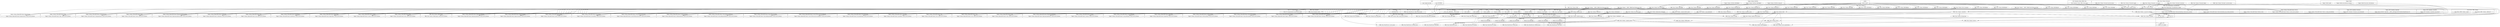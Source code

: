 digraph {
graph [overlap=false]
subgraph cluster_DBIx_Class_Relationship_CascadeActions {
	label="DBIx::Class::Relationship::CascadeActions";
	"DBIx::Class::Relationship::CascadeActions::update";
}
subgraph cluster_Tapper_Schema_ReportsDB_Result_ReportSection {
	label="Tapper::Schema::ReportsDB::Result::ReportSection";
	"Tapper::Schema::ReportsDB::Result::ReportSection::result_source_instance";
}
subgraph cluster_Module_Find {
	label="Module::Find";
	"Module::Find::findallmod";
	"Module::Find::BEGIN@5";
	"Module::Find::BEGIN@4";
	"Module::Find::BEGIN@8";
	"Module::Find::BEGIN@7";
	"Module::Find::BEGIN@3";
}
subgraph cluster_DBIx_Class_Carp {
	label="DBIx::Class::Carp";
	"DBIx::Class::Carp::import";
}
subgraph cluster_Tapper_Schema_TestrunDB_Result_Topic {
	label="Tapper::Schema::TestrunDB::Result::Topic";
	"Tapper::Schema::TestrunDB::Result::Topic::result_source_instance";
}
subgraph cluster_Test_Fixture_DBIC_Schema {
	label="Test::Fixture::DBIC::Schema";
	"Test::Fixture::DBIC::Schema::_delete_all";
	"Test::Fixture::DBIC::Schema::_insert";
}
subgraph cluster_Tapper_Schema_TestrunDB_Result_TestplanInstance {
	label="Tapper::Schema::TestrunDB::Result::TestplanInstance";
	"Tapper::Schema::TestrunDB::Result::TestplanInstance::result_source_instance";
}
subgraph cluster_Tapper_Schema_TestrunDB_Result_TestrunScheduling {
	label="Tapper::Schema::TestrunDB::Result::TestrunScheduling";
	"Tapper::Schema::TestrunDB::Result::TestrunScheduling::gen_schema_functions";
	"Tapper::Schema::TestrunDB::Result::TestrunScheduling::result_source_instance";
}
subgraph cluster_mro {
	label="mro";
	"mro::get_linear_isa";
}
subgraph cluster_Tapper_Schema_TestrunDB_Result_State {
	label="Tapper::Schema::TestrunDB::Result::State";
	"Tapper::Schema::TestrunDB::Result::State::result_source_instance";
}
subgraph cluster_Try_Tiny {
	label="Try::Tiny";
	"Try::Tiny::catch";
	"Try::Tiny::try";
}
subgraph cluster_parent {
	label="parent";
	"parent::import";
}
subgraph cluster_UNIVERSAL {
	label="UNIVERSAL";
	"UNIVERSAL::isa";
}
subgraph cluster_Tapper_Schema_ReportsDB_Result_ReportgroupTestrunStats {
	label="Tapper::Schema::ReportsDB::Result::ReportgroupTestrunStats";
	"Tapper::Schema::ReportsDB::Result::ReportgroupTestrunStats::result_source_instance";
}
subgraph cluster_Tapper_Schema_TestTools {
	label="Tapper::Schema::TestTools";
	"Tapper::Schema::TestTools::BEGIN@20";
	"Tapper::Schema::TestTools::BEGIN@21";
	"Tapper::Schema::TestTools::setup_db";
}
subgraph cluster_namespace_clean {
	label="namespace::clean";
	"namespace::clean::import";
}
subgraph cluster_Tapper_Schema_ReportsDB_Result_Notification {
	label="Tapper::Schema::ReportsDB::Result::Notification";
	"Tapper::Schema::ReportsDB::Result::Notification::result_source_instance";
}
subgraph cluster_Tapper_Schema_ReportsDB_Result_Tap {
	label="Tapper::Schema::ReportsDB::Result::Tap";
	"Tapper::Schema::ReportsDB::Result::Tap::result_source_instance";
}
subgraph cluster_DBIx_Class_Exception {
	label="DBIx::Class::Exception";
	"DBIx::Class::Exception::throw";
}
subgraph cluster_Tapper_MCP_Scheduler_PrioQueue {
	label="Tapper::MCP::Scheduler::PrioQueue";
	"Tapper::MCP::Scheduler::PrioQueue::get_testrequests";
}
subgraph cluster_base {
	label="base";
	"base::import";
}
subgraph cluster_Tapper_Schema_TestrunDB_Result_HostFeature {
	label="Tapper::Schema::TestrunDB::Result::HostFeature";
	"Tapper::Schema::TestrunDB::Result::HostFeature::result_source_instance";
}
subgraph cluster_Tapper_MCP_Scheduler_Algorithm {
	label="Tapper::MCP::Scheduler::Algorithm";
	"Tapper::MCP::Scheduler::Algorithm::__ANON__[lib/Tapper/MCP/Scheduler/Algorithm.pm:12]";
}
subgraph cluster_DBIx_Class_ResultSource_View {
	label="DBIx::Class::ResultSource::View";
	"DBIx::Class::ResultSource::View::new";
}
subgraph cluster_Tapper_Schema_ReportsDB_Result_ReportTopic {
	label="Tapper::Schema::ReportsDB::Result::ReportTopic";
	"Tapper::Schema::ReportsDB::Result::ReportTopic::result_source_instance";
}
subgraph cluster_DBIx_Class_Storage {
	label="DBIx::Class::Storage";
	"DBIx::Class::Storage::throw_exception";
	"DBIx::Class::Storage::txn_scope_guard";
}
subgraph cluster_DBIx_Class_Version_Table {
	label="DBIx::Class::Version::Table";
	"DBIx::Class::Version::Table::result_source_instance";
}
subgraph cluster_Tapper_Schema_ReportsDB_Result_Contact {
	label="Tapper::Schema::ReportsDB::Result::Contact";
	"Tapper::Schema::ReportsDB::Result::Contact::result_source_instance";
}
subgraph cluster_Tapper_Schema_TestrunDB_Result_Host {
	label="Tapper::Schema::TestrunDB::Result::Host";
	"Tapper::Schema::TestrunDB::Result::Host::result_source_instance";
}
subgraph cluster_Exporter {
	label="Exporter";
	"Exporter::import";
}
subgraph cluster_DBIx_Class_Version_TableCompat {
	label="DBIx::Class::Version::TableCompat";
	"DBIx::Class::Version::TableCompat::result_source_instance";
}
subgraph cluster_Class_C3_Componentised {
	label="Class::C3::Componentised";
	"Class::C3::Componentised::ensure_class_loaded";
}
subgraph cluster_locale {
	label="locale";
	"locale::unimport";
}
subgraph cluster_DBIx_Class_ResultSource_Table {
	label="DBIx::Class::ResultSource::Table";
	"DBIx::Class::ResultSource::Table::source_name";
}
subgraph cluster_Tapper_Schema_TestrunDB_Result_Testrun {
	label="Tapper::Schema::TestrunDB::Result::Testrun";
	"Tapper::Schema::TestrunDB::Result::Testrun::assign_preconditions";
	"Tapper::Schema::TestrunDB::Result::Testrun::result_source_instance";
	"Tapper::Schema::TestrunDB::Result::Testrun::rerun";
}
subgraph cluster_Tapper_Schema_ReportsDB_Result_ReportgroupTestrun {
	label="Tapper::Schema::ReportsDB::Result::ReportgroupTestrun";
	"Tapper::Schema::ReportsDB::Result::ReportgroupTestrun::result_source_instance";
}
subgraph cluster_DBIx_Class_ResultSource {
	label="DBIx::Class::ResultSource";
	"DBIx::Class::ResultSource::resultset";
	"DBIx::Class::ResultSource::schema";
	"DBIx::Class::ResultSource::source_name";
	"DBIx::Class::ResultSource::DESTROY";
	"DBIx::Class::ResultSource::resultset_class";
	"DBIx::Class::ResultSource::result_class";
	"DBIx::Class::ResultSource::related_source";
	"DBIx::Class::ResultSource::new";
}
subgraph cluster_Tapper_Model {
	label="Tapper::Model";
	"Tapper::Model::get_hardware_overview";
	"Tapper::Model::free_hosts_with_features";
	"Tapper::Model::model";
}
subgraph cluster_Tapper_Schema_ReportsDB_Result_ReportComment {
	label="Tapper::Schema::ReportsDB::Result::ReportComment";
	"Tapper::Schema::ReportsDB::Result::ReportComment::result_source_instance";
}
subgraph cluster_warnings {
	label="warnings";
	"warnings::unimport";
	"warnings::import";
}
subgraph cluster_Tapper_Schema_TestrunDB_Result_Queue {
	label="Tapper::Schema::TestrunDB::Result::Queue";
	"Tapper::Schema::TestrunDB::Result::Queue::result_source_instance";
}
subgraph cluster___CAG__XSA__BREEDER__ {
	label="__CAG__XSA__BREEDER__";
	"__CAG__XSA__BREEDER__::source_name";
}
subgraph cluster_Tapper_Schema_TestrunDB_Result_Precondition {
	label="Tapper::Schema::TestrunDB::Result::Precondition";
	"Tapper::Schema::TestrunDB::Result::Precondition::result_source_instance";
}
subgraph cluster_Tapper_Schema_ReportsDB_Result_View020TestrunOverview {
	label="Tapper::Schema::ReportsDB::Result::View020TestrunOverview";
	"Tapper::Schema::ReportsDB::Result::View020TestrunOverview::result_source_instance";
}
subgraph cluster_Tapper_Schema_ReportsDB_Result_NotificationEvent {
	label="Tapper::Schema::ReportsDB::Result::NotificationEvent";
	"Tapper::Schema::ReportsDB::Result::NotificationEvent::result_source_instance";
}
subgraph cluster_Tapper_Schema_TestrunDB_Result_TestrunRequestedFeature {
	label="Tapper::Schema::TestrunDB::Result::TestrunRequestedFeature";
	"Tapper::Schema::TestrunDB::Result::TestrunRequestedFeature::result_source_instance";
}
subgraph cluster_DBIx_Class_Schema_Versioned {
	label="DBIx::Class::Schema::Versioned";
	"DBIx::Class::Schema::Versioned::_set_db_version";
	"DBIx::Class::Schema::Versioned::install";
	"DBIx::Class::Schema::Versioned::deploy";
	"DBIx::Class::Schema::Versioned::_on_connect";
	"DBIx::Class::Schema::Versioned::get_db_version";
	"DBIx::Class::Schema::Versioned::connection";
}
subgraph cluster_Tapper_Schema_TestrunDB_Result_TestrunRequestedHost {
	label="Tapper::Schema::TestrunDB::Result::TestrunRequestedHost";
	"Tapper::Schema::TestrunDB::Result::TestrunRequestedHost::result_source_instance";
}
subgraph cluster_DBIx_Class_Schema {
	label="DBIx::Class::Schema";
	"DBIx::Class::Schema::exception_action";
	"DBIx::Class::Schema::BEGIN@1516";
	"DBIx::Class::Schema::txn_scope_guard";
	"DBIx::Class::Schema::register_source";
	"DBIx::Class::Schema::BEGIN@174";
	"DBIx::Class::Schema::source";
	"DBIx::Class::Schema::BEGIN@1284";
	"DBIx::Class::Schema::_expand_relative_name";
	"DBIx::Class::Schema::BEGIN@8";
	"DBIx::Class::Schema::schema_version";
	"DBIx::Class::Schema::BEGIN@14";
	"DBIx::Class::Schema::BEGIN@242";
	"DBIx::Class::Schema::_map_namespaces";
	"DBIx::Class::Schema::resultset";
	"DBIx::Class::Schema::storage_type";
	"DBIx::Class::Schema::storage";
	"DBIx::Class::Schema::BEGIN@12";
	"DBIx::Class::Schema::BEGIN@3";
	"DBIx::Class::Schema::_ns_get_rsrc_instance";
	"DBIx::Class::Schema::BEGIN@9";
	"DBIx::Class::Schema::ddl_filename";
	"DBIx::Class::Schema::deployment_statements";
	"DBIx::Class::Schema::BEGIN@918";
	"DBIx::Class::Schema::source_registrations";
	"DBIx::Class::Schema::deploy";
	"DBIx::Class::Schema::clone";
	"DBIx::Class::Schema::CORE:subst";
	"DBIx::Class::Schema::class_mappings";
	"DBIx::Class::Schema::BEGIN@916";
	"DBIx::Class::Schema::BEGIN@11";
	"DBIx::Class::Schema::connect";
	"DBIx::Class::Schema::BEGIN@4";
	"DBIx::Class::Schema::_findallmod";
	"DBIx::Class::Schema::connection";
	"DBIx::Class::Schema::BEGIN@943";
	"DBIx::Class::Schema::BEGIN@378";
	"DBIx::Class::Schema::BEGIN@7";
	"DBIx::Class::Schema::BEGIN@10";
	"DBIx::Class::Schema::__ANON__[DBIx/Class/Schema.pm:1378]";
	"DBIx::Class::Schema::END";
	"DBIx::Class::Schema::BEGIN@380";
	"DBIx::Class::Schema::BEGIN@920";
	"DBIx::Class::Schema::__ANON__[DBIx/Class/Schema.pm:829]";
	"DBIx::Class::Schema::throw_exception";
	"DBIx::Class::Schema::_register_source";
	"DBIx::Class::Schema::BEGIN@240";
	"DBIx::Class::Schema::register_class";
	"DBIx::Class::Schema::sources";
	"DBIx::Class::Schema::BEGIN@6";
	"DBIx::Class::Schema::stacktrace";
	"DBIx::Class::Schema::CORE:sort";
	"DBIx::Class::Schema::CORE:match";
	"DBIx::Class::Schema::register_extra_source";
	"DBIx::Class::Schema::__ANON__[DBIx/Class/Schema.pm:204]";
	"DBIx::Class::Schema::load_namespaces";
}
subgraph cluster_Tapper_Schema_ReportsDB_Result_View010TestrunOverviewReports {
	label="Tapper::Schema::ReportsDB::Result::View010TestrunOverviewReports";
	"Tapper::Schema::ReportsDB::Result::View010TestrunOverviewReports::result_source_instance";
}
subgraph cluster_SQL_Translator_Parser_DBIx_Class {
	label="SQL::Translator::Parser::DBIx::Class";
	"SQL::Translator::Parser::DBIx::Class::parse";
}
subgraph cluster_Scalar_Util {
	label="Scalar::Util";
	"Scalar::Util::weaken";
}
subgraph cluster_Tapper_Schema_TestrunDB_Result_Preconditiontype {
	label="Tapper::Schema::TestrunDB::Result::Preconditiontype";
	"Tapper::Schema::TestrunDB::Result::Preconditiontype::result_source_instance";
}
subgraph cluster_Tapper_Schema_TestrunDB_Result_QueueHost {
	label="Tapper::Schema::TestrunDB::Result::QueueHost";
	"Tapper::Schema::TestrunDB::Result::QueueHost::result_source_instance";
}
subgraph cluster_Tapper_Schema_TestrunDB_Result_User {
	label="Tapper::Schema::TestrunDB::Result::User";
	"Tapper::Schema::TestrunDB::Result::User::result_source_instance";
}
subgraph cluster_Tapper_Schema_ReportsDB_Result_User {
	label="Tapper::Schema::ReportsDB::Result::User";
	"Tapper::Schema::ReportsDB::Result::User::result_source_instance";
}
subgraph cluster_Tapper_Schema_ReportsDB_Result_Suite {
	label="Tapper::Schema::ReportsDB::Result::Suite";
	"Tapper::Schema::ReportsDB::Result::Suite::result_source_instance";
}
subgraph cluster_Tapper_Schema_ReportsDB_Result_ReportgroupArbitrary {
	label="Tapper::Schema::ReportsDB::Result::ReportgroupArbitrary";
	"Tapper::Schema::ReportsDB::Result::ReportgroupArbitrary::result_source_instance";
}
subgraph cluster_Tapper_MCP_Scheduler_Controller {
	label="Tapper::MCP::Scheduler::Controller";
	"Tapper::MCP::Scheduler::Controller::get_next_job";
}
subgraph cluster_Tapper_Schema_TestrunDB_Result_Scenario {
	label="Tapper::Schema::TestrunDB::Result::Scenario";
	"Tapper::Schema::TestrunDB::Result::Scenario::result_source_instance";
}
subgraph cluster_strict {
	label="strict";
	"strict::import";
	"strict::unimport";
}
subgraph cluster_Tapper_Schema_TestrunDB_Result_ScenarioElement {
	label="Tapper::Schema::TestrunDB::Result::ScenarioElement";
	"Tapper::Schema::TestrunDB::Result::ScenarioElement::result_source_instance";
}
subgraph cluster_Tapper_Schema_ReportsDB_Result_ReportFile {
	label="Tapper::Schema::ReportsDB::Result::ReportFile";
	"Tapper::Schema::ReportsDB::Result::ReportFile::result_source_instance";
}
subgraph cluster_Tapper_Schema_TestrunDB_Result_PrePrecondition {
	label="Tapper::Schema::TestrunDB::Result::PrePrecondition";
	"Tapper::Schema::TestrunDB::Result::PrePrecondition::result_source_instance";
}
subgraph cluster_File_Spec_Unix {
	label="File::Spec::Unix";
	"File::Spec::Unix::catfile";
}
subgraph cluster_DBIx_Class_Storage_DBI_SQLite {
	label="DBIx::Class::Storage::DBI::SQLite";
	"DBIx::Class::Storage::DBI::SQLite::deployment_statements";
}
subgraph cluster_main {
	label="main";
	"main::RUNTIME";
	"main::toggle_host_free";
}
subgraph cluster_DBIx_Class_Storage_DBI {
	label="DBIx::Class::Storage::DBI";
	"DBIx::Class::Storage::DBI::new";
	"DBIx::Class::Storage::DBI::deploy";
	"DBIx::Class::Storage::DBI::deployment_statements";
	"DBIx::Class::Storage::DBI::connect_info";
}
subgraph cluster_Tapper_Schema_TestrunDB_Result_TestrunPrecondition {
	label="Tapper::Schema::TestrunDB::Result::TestrunPrecondition";
	"Tapper::Schema::TestrunDB::Result::TestrunPrecondition::result_source_instance";
}
subgraph cluster_Tapper_Schema_ReportsDB_Result_Report {
	label="Tapper::Schema::ReportsDB::Result::Report";
	"Tapper::Schema::ReportsDB::Result::Report::result_source_instance";
}
subgraph cluster_Tapper_Schema_TestrunDB_Result_Message {
	label="Tapper::Schema::TestrunDB::Result::Message";
	"Tapper::Schema::TestrunDB::Result::Message::result_source_instance";
}
"DBIx::Class::Relationship::CascadeActions::update" -> "DBIx::Class::Schema::txn_scope_guard";
"DBIx::Class::Schema::_ns_get_rsrc_instance" -> "Try::Tiny::try";
"DBIx::Class::Schema::connection" -> "Try::Tiny::try";
"DBIx::Class::Schema::_register_source" -> "Try::Tiny::try";
"parent::import" -> "DBIx::Class::Schema::BEGIN@1284";
"DBIx::Class::Schema::clone" -> "DBIx::Class::ResultSource::new";
"DBIx::Class::Schema::_register_source" -> "DBIx::Class::ResultSource::new";
"DBIx::Class::Schema::load_namespaces" -> "DBIx::Class::Schema::_expand_relative_name";
"DBIx::Class::Schema::connection" -> "DBIx::Class::Storage::DBI::connect_info";
"DBIx::Class::Schema::_findallmod" -> "Module::Find::BEGIN@3";
"DBIx::Class::Schema::BEGIN@9" -> "Exporter::import";
"DBIx::Class::Schema::BEGIN@8" -> "Exporter::import";
"DBIx::Class::Schema::BEGIN@10" -> "Exporter::import";
"DBIx::Class::Schema::BEGIN@11" -> "Exporter::import";
"parent::import" -> "DBIx::Class::Schema::BEGIN@9";
"DBIx::Class::Schema::__ANON__[DBIx/Class/Schema.pm:1378]" -> "Tapper::Schema::ReportsDB::Result::Report::result_source_instance";
"DBIx::Class::Schema::register_class" -> "Tapper::Schema::ReportsDB::Result::Report::result_source_instance";
"DBIx::Class::Schema::__ANON__[DBIx/Class/Schema.pm:204]" -> "Tapper::Schema::ReportsDB::Result::Report::result_source_instance";
"DBIx::Class::Schema::connection" -> "DBIx::Class::Storage::DBI::new";
"DBIx::Class::Schema::__ANON__[DBIx/Class/Schema.pm:1378]" -> "Tapper::Schema::TestrunDB::Result::QueueHost::result_source_instance";
"DBIx::Class::Schema::register_class" -> "Tapper::Schema::TestrunDB::Result::QueueHost::result_source_instance";
"DBIx::Class::Schema::__ANON__[DBIx/Class/Schema.pm:204]" -> "Tapper::Schema::TestrunDB::Result::QueueHost::result_source_instance";
"DBIx::Class::Schema::_findallmod" -> "Module::Find::BEGIN@8";
"DBIx::Class::Schema::_map_namespaces" -> "DBIx::Class::Schema::_findallmod";
"DBIx::Class::Schema::__ANON__[DBIx/Class/Schema.pm:1378]" -> "Tapper::Schema::ReportsDB::Result::Notification::result_source_instance";
"DBIx::Class::Schema::register_class" -> "Tapper::Schema::ReportsDB::Result::Notification::result_source_instance";
"DBIx::Class::Schema::__ANON__[DBIx/Class/Schema.pm:204]" -> "Tapper::Schema::ReportsDB::Result::Notification::result_source_instance";
"main::RUNTIME" -> "DBIx::Class::Schema::END";
"DBIx::Class::Storage::throw_exception" -> "DBIx::Class::Schema::throw_exception";
"DBIx::Class::Schema::BEGIN@174" -> "locale::unimport";
"DBIx::Class::Schema::connect" -> "DBIx::Class::Schema::Versioned::connection";
"DBIx::Class::Schema::_findallmod" -> "Module::Find::findallmod";
"DBIx::Class::Schema::__ANON__[DBIx/Class/Schema.pm:1378]" -> "Tapper::Schema::TestrunDB::Result::TestrunScheduling::result_source_instance";
"DBIx::Class::Schema::register_class" -> "Tapper::Schema::TestrunDB::Result::TestrunScheduling::result_source_instance";
"DBIx::Class::Schema::__ANON__[DBIx/Class/Schema.pm:204]" -> "Tapper::Schema::TestrunDB::Result::TestrunScheduling::result_source_instance";
"DBIx::Class::Schema::Versioned::deploy" -> "DBIx::Class::Schema::deploy";
"DBIx::Class::Schema::Versioned::install" -> "DBIx::Class::Schema::deploy";
"DBIx::Class::Schema::connect" -> "DBIx::Class::Schema::clone";
"DBIx::Class::Schema::register_class" -> "Tapper::Schema::ReportsDB::Result::View020TestrunOverview::result_source_instance";
"DBIx::Class::Schema::__ANON__[DBIx/Class/Schema.pm:1378]" -> "Tapper::Schema::ReportsDB::Result::View020TestrunOverview::result_source_instance";
"DBIx::Class::Schema::__ANON__[DBIx/Class/Schema.pm:204]" -> "Tapper::Schema::ReportsDB::Result::View020TestrunOverview::result_source_instance";
"DBIx::Class::Schema::Versioned::_on_connect" -> "DBIx::Class::Schema::connect";
"Tapper::Schema::TestTools::setup_db" -> "DBIx::Class::Schema::connect";
"Tapper::Model::model" -> "DBIx::Class::Schema::connect";
"DBIx::Class::Schema::__ANON__[DBIx/Class/Schema.pm:1378]" -> "Tapper::Schema::TestrunDB::Result::PrePrecondition::result_source_instance";
"DBIx::Class::Schema::register_class" -> "Tapper::Schema::TestrunDB::Result::PrePrecondition::result_source_instance";
"DBIx::Class::Schema::__ANON__[DBIx/Class/Schema.pm:204]" -> "Tapper::Schema::TestrunDB::Result::PrePrecondition::result_source_instance";
"DBIx::Class::Schema::load_namespaces" -> "Class::C3::Componentised::ensure_class_loaded";
"DBIx::Class::Schema::__ANON__[DBIx/Class/Schema.pm:829]" -> "Class::C3::Componentised::ensure_class_loaded";
"parent::import" -> "DBIx::Class::Schema::BEGIN@943";
"DBIx::Class::Schema::_register_source" -> "DBIx::Class::ResultSource::schema";
"DBIx::Class::Schema::register_class" -> "Tapper::Schema::ReportsDB::Result::ReportgroupTestrunStats::result_source_instance";
"DBIx::Class::Schema::__ANON__[DBIx/Class/Schema.pm:1378]" -> "Tapper::Schema::ReportsDB::Result::ReportgroupTestrunStats::result_source_instance";
"DBIx::Class::Schema::__ANON__[DBIx/Class/Schema.pm:204]" -> "Tapper::Schema::ReportsDB::Result::ReportgroupTestrunStats::result_source_instance";
"Try::Tiny::try" -> "DBIx::Class::Schema::__ANON__[DBIx/Class/Schema.pm:204]";
"DBIx::Class::Schema::__ANON__[DBIx/Class/Schema.pm:1378]" -> "Tapper::Schema::TestrunDB::Result::TestrunRequestedFeature::result_source_instance";
"DBIx::Class::Schema::register_class" -> "Tapper::Schema::TestrunDB::Result::TestrunRequestedFeature::result_source_instance";
"DBIx::Class::Schema::__ANON__[DBIx/Class/Schema.pm:204]" -> "Tapper::Schema::TestrunDB::Result::TestrunRequestedFeature::result_source_instance";
"DBIx::Class::Schema::_findallmod" -> "Module::Find::BEGIN@4";
"DBIx::Class::Schema::register_class" -> "DBIx::Class::Schema::register_source";
"DBIx::Class::Schema::connection" -> "Try::Tiny::catch";
"DBIx::Class::Schema::_ns_get_rsrc_instance" -> "Try::Tiny::catch";
"DBIx::Class::Schema::clone" -> "DBIx::Class::Schema::source";
"DBIx::Class::Schema::resultset" -> "DBIx::Class::Schema::source";
"DBIx::Class::ResultSource::related_source" -> "DBIx::Class::Schema::source";
"SQL::Translator::Parser::DBIx::Class::parse" -> "DBIx::Class::Schema::source";
"DBIx::Class::Schema::_findallmod" -> "Module::Find::BEGIN@7";
"parent::import" -> "DBIx::Class::Schema::BEGIN@8";
"parent::import" -> "DBIx::Class::Schema::BEGIN@14";
"DBIx::Class::Schema::load_namespaces" -> "DBIx::Class::Schema::_map_namespaces";
"DBIx::Class::Schema::_expand_relative_name" -> "DBIx::Class::Schema::CORE:subst";
"DBIx::Class::Schema::ddl_filename" -> "DBIx::Class::Schema::CORE:subst";
"DBIx::Class::Schema::__ANON__[DBIx/Class/Schema.pm:1378]" -> "Tapper::Schema::TestrunDB::Result::TestrunPrecondition::result_source_instance";
"DBIx::Class::Schema::register_class" -> "Tapper::Schema::TestrunDB::Result::TestrunPrecondition::result_source_instance";
"DBIx::Class::Schema::__ANON__[DBIx/Class/Schema.pm:204]" -> "Tapper::Schema::TestrunDB::Result::TestrunPrecondition::result_source_instance";
"DBIx::Class::Schema::register_class" -> "Tapper::Schema::ReportsDB::Result::ReportSection::result_source_instance";
"DBIx::Class::Schema::__ANON__[DBIx/Class/Schema.pm:1378]" -> "Tapper::Schema::ReportsDB::Result::ReportSection::result_source_instance";
"DBIx::Class::Schema::__ANON__[DBIx/Class/Schema.pm:204]" -> "Tapper::Schema::ReportsDB::Result::ReportSection::result_source_instance";
"DBIx::Class::Schema::BEGIN@1284" -> "strict::unimport";
"DBIx::Class::Schema::BEGIN@920" -> "strict::unimport";
"DBIx::Class::Schema::BEGIN@1516" -> "strict::unimport";
"DBIx::Class::Schema::BEGIN@14" -> "base::import";
"DBIx::Class::Schema::register_class" -> "Tapper::Schema::TestrunDB::Result::Preconditiontype::result_source_instance";
"DBIx::Class::Schema::__ANON__[DBIx/Class/Schema.pm:1378]" -> "Tapper::Schema::TestrunDB::Result::Preconditiontype::result_source_instance";
"DBIx::Class::Schema::__ANON__[DBIx/Class/Schema.pm:204]" -> "Tapper::Schema::TestrunDB::Result::Preconditiontype::result_source_instance";
"DBIx::Class::Schema::__ANON__[DBIx/Class/Schema.pm:1378]" -> "Tapper::Schema::TestrunDB::Result::TestplanInstance::result_source_instance";
"DBIx::Class::Schema::register_class" -> "Tapper::Schema::TestrunDB::Result::TestplanInstance::result_source_instance";
"DBIx::Class::Schema::__ANON__[DBIx/Class/Schema.pm:204]" -> "Tapper::Schema::TestrunDB::Result::TestplanInstance::result_source_instance";
"DBIx::Class::Schema::__ANON__[DBIx/Class/Schema.pm:1378]" -> "Tapper::Schema::ReportsDB::Result::Tap::result_source_instance";
"DBIx::Class::Schema::register_class" -> "Tapper::Schema::ReportsDB::Result::Tap::result_source_instance";
"DBIx::Class::Schema::__ANON__[DBIx/Class/Schema.pm:204]" -> "Tapper::Schema::ReportsDB::Result::Tap::result_source_instance";
"parent::import" -> "DBIx::Class::Schema::BEGIN@10";
"DBIx::Class::Schema::_findallmod" -> "Module::Find::BEGIN@5";
"DBIx::Class::Schema::resultset" -> "DBIx::Class::ResultSource::resultset";
"DBIx::Class::Schema::clone" -> "DBIx::Class::ResultSource::DESTROY";
"DBIx::Class::Schema::BEGIN@4" -> "warnings::import";
"DBIx::Class::Schema::BEGIN@242" -> "warnings::import";
"DBIx::Class::Schema::BEGIN@918" -> "warnings::import";
"DBIx::Class::Schema::BEGIN@380" -> "warnings::import";
"Try::Tiny::try" -> "DBIx::Class::Schema::__ANON__[DBIx/Class/Schema.pm:829]";
"parent::import" -> "DBIx::Class::Schema::BEGIN@240";
"DBIx::Class::Schema::_register_source" -> "DBIx::Class::ResultSource::result_class";
"DBIx::Class::Schema::throw_exception" -> "DBIx::Class::Schema::exception_action";
"DBIx::Class::Schema::__ANON__[DBIx/Class/Schema.pm:1378]" -> "Tapper::Schema::ReportsDB::Result::ReportComment::result_source_instance";
"DBIx::Class::Schema::register_class" -> "Tapper::Schema::ReportsDB::Result::ReportComment::result_source_instance";
"DBIx::Class::Schema::__ANON__[DBIx/Class/Schema.pm:204]" -> "Tapper::Schema::ReportsDB::Result::ReportComment::result_source_instance";
"DBIx::Class::Schema::Versioned::install" -> "DBIx::Class::Schema::schema_version";
"DBIx::Class::Storage::DBI::deployment_statements" -> "DBIx::Class::Schema::schema_version";
"DBIx::Class::Schema::Versioned::_on_connect" -> "DBIx::Class::Schema::schema_version";
"Tapper::Schema::TestTools::setup_db" -> "DBIx::Class::Schema::schema_version";
"SQL::Translator::Parser::DBIx::Class::parse" -> "DBIx::Class::Schema::schema_version";
"DBIx::Class::Schema::load_namespaces" -> "DBIx::Class::ResultSource::resultset_class";
"DBIx::Class::Schema::__ANON__[DBIx/Class/Schema.pm:1378]" -> "Tapper::Schema::ReportsDB::Result::ReportgroupTestrun::result_source_instance";
"DBIx::Class::Schema::register_class" -> "Tapper::Schema::ReportsDB::Result::ReportgroupTestrun::result_source_instance";
"DBIx::Class::Schema::__ANON__[DBIx/Class/Schema.pm:204]" -> "Tapper::Schema::ReportsDB::Result::ReportgroupTestrun::result_source_instance";
"DBIx::Class::Schema::deployment_statements" -> "DBIx::Class::Storage::DBI::deployment_statements";
"DBIx::Class::Schema::clone" -> "DBIx::Class::Schema::storage";
"DBIx::Class::Schema::txn_scope_guard" -> "DBIx::Class::Schema::storage";
"DBIx::Class::Schema::connection" -> "DBIx::Class::Schema::storage";
"DBIx::Class::Schema::deployment_statements" -> "DBIx::Class::Schema::storage";
"DBIx::Class::Schema::deploy" -> "DBIx::Class::Schema::storage";
"DBIx::Class::Schema::connection" -> "DBIx::Class::Schema::storage_type";
"DBIx::Class::Schema::load_namespaces" -> "DBIx::Class::Schema::_ns_get_rsrc_instance";
"DBIx::Class::Storage::DBI::deployment_statements" -> "DBIx::Class::Schema::ddl_filename";
"DBIx::Class::Schema::clone" -> "DBIx::Class::Schema::class_mappings";
"DBIx::Class::Schema::_register_source" -> "DBIx::Class::Schema::class_mappings";
"DBIx::Class::Schema::source" -> "DBIx::Class::Schema::class_mappings";
"DBIx::Class::Schema::load_namespaces" -> "DBIx::Class::ResultSource::Table::source_name";
"parent::import" -> "DBIx::Class::Schema::BEGIN@916";
"parent::import" -> "DBIx::Class::Schema::BEGIN@4";
"DBIx::Class::Schema::ddl_filename" -> "File::Spec::Unix::catfile";
"DBIx::Class::Schema::BEGIN@12" -> "namespace::clean::import";
"DBIx::Class::Schema::BEGIN@3" -> "strict::import";
"Tapper::Schema::TestTools::BEGIN@20" -> "DBIx::Class::Schema::load_namespaces";
"Tapper::Schema::TestTools::BEGIN@21" -> "DBIx::Class::Schema::load_namespaces";
"DBIx::Class::Schema::__ANON__[DBIx/Class/Schema.pm:1378]" -> "Tapper::Schema::ReportsDB::Result::ReportgroupArbitrary::result_source_instance";
"DBIx::Class::Schema::register_class" -> "Tapper::Schema::ReportsDB::Result::ReportgroupArbitrary::result_source_instance";
"DBIx::Class::Schema::__ANON__[DBIx/Class/Schema.pm:204]" -> "Tapper::Schema::ReportsDB::Result::ReportgroupArbitrary::result_source_instance";
"DBIx::Class::Schema::__ANON__[DBIx/Class/Schema.pm:1378]" -> "Tapper::Schema::ReportsDB::Result::ReportFile::result_source_instance";
"DBIx::Class::Schema::register_class" -> "Tapper::Schema::ReportsDB::Result::ReportFile::result_source_instance";
"DBIx::Class::Schema::__ANON__[DBIx/Class/Schema.pm:204]" -> "Tapper::Schema::ReportsDB::Result::ReportFile::result_source_instance";
"parent::import" -> "DBIx::Class::Schema::BEGIN@242";
"DBIx::Class::Schema::__ANON__[DBIx/Class/Schema.pm:1378]" -> "Tapper::Schema::TestrunDB::Result::TestrunRequestedHost::result_source_instance";
"DBIx::Class::Schema::register_class" -> "Tapper::Schema::TestrunDB::Result::TestrunRequestedHost::result_source_instance";
"DBIx::Class::Schema::__ANON__[DBIx/Class/Schema.pm:204]" -> "Tapper::Schema::TestrunDB::Result::TestrunRequestedHost::result_source_instance";
"DBIx::Class::Schema::register_class" -> "Tapper::Schema::TestrunDB::Result::Topic::result_source_instance";
"DBIx::Class::Schema::__ANON__[DBIx/Class/Schema.pm:1378]" -> "Tapper::Schema::TestrunDB::Result::Topic::result_source_instance";
"DBIx::Class::Schema::__ANON__[DBIx/Class/Schema.pm:204]" -> "Tapper::Schema::TestrunDB::Result::Topic::result_source_instance";
"DBIx::Class::Schema::__ANON__[DBIx/Class/Schema.pm:1378]" -> "Tapper::Schema::ReportsDB::Result::Contact::result_source_instance";
"DBIx::Class::Schema::register_class" -> "Tapper::Schema::ReportsDB::Result::Contact::result_source_instance";
"DBIx::Class::Schema::__ANON__[DBIx/Class/Schema.pm:204]" -> "Tapper::Schema::ReportsDB::Result::Contact::result_source_instance";
"DBIx::Class::Schema::BEGIN@916" -> "warnings::unimport";
"DBIx::Class::Schema::BEGIN@943" -> "warnings::unimport";
"DBIx::Class::Schema::BEGIN@378" -> "warnings::unimport";
"DBIx::Class::Schema::BEGIN@240" -> "warnings::unimport";
"DBIx::Class::Schema::__ANON__[DBIx/Class/Schema.pm:1378]" -> "Tapper::Schema::TestrunDB::Result::Host::result_source_instance";
"DBIx::Class::Schema::register_class" -> "Tapper::Schema::TestrunDB::Result::Host::result_source_instance";
"DBIx::Class::Schema::__ANON__[DBIx/Class/Schema.pm:204]" -> "Tapper::Schema::TestrunDB::Result::Host::result_source_instance";
"DBIx::Class::Schema::__ANON__[DBIx/Class/Schema.pm:1378]" -> "Tapper::Schema::TestrunDB::Result::Precondition::result_source_instance";
"DBIx::Class::Schema::register_class" -> "Tapper::Schema::TestrunDB::Result::Precondition::result_source_instance";
"DBIx::Class::Schema::__ANON__[DBIx/Class/Schema.pm:204]" -> "Tapper::Schema::TestrunDB::Result::Precondition::result_source_instance";
"DBIx::Class::Storage::DBI::deploy" -> "DBIx::Class::Schema::deployment_statements";
"DBIx::Class::Schema::register_class" -> "Tapper::Schema::ReportsDB::Result::Suite::result_source_instance";
"DBIx::Class::Schema::__ANON__[DBIx/Class/Schema.pm:1378]" -> "Tapper::Schema::ReportsDB::Result::Suite::result_source_instance";
"DBIx::Class::Schema::__ANON__[DBIx/Class/Schema.pm:204]" -> "Tapper::Schema::ReportsDB::Result::Suite::result_source_instance";
"DBIx::Class::Schema::Versioned::connection" -> "DBIx::Class::Schema::connection";
"DBIx::Class::Schema::connect" -> "DBIx::Class::Schema::connection";
"DBIx::Class::Schema::txn_scope_guard" -> "DBIx::Class::Storage::txn_scope_guard";
"DBIx::Class::Schema::register_class" -> "DBIx::Class::Version::TableCompat::result_source_instance";
"DBIx::Class::Schema::__ANON__[DBIx/Class/Schema.pm:1378]" -> "DBIx::Class::Version::TableCompat::result_source_instance";
"parent::import" -> "DBIx::Class::Schema::BEGIN@174";
"DBIx::Class::Schema::__ANON__[DBIx/Class/Schema.pm:1378]" -> "Tapper::Schema::TestrunDB::Result::State::result_source_instance";
"DBIx::Class::Schema::register_class" -> "Tapper::Schema::TestrunDB::Result::State::result_source_instance";
"DBIx::Class::Schema::__ANON__[DBIx/Class/Schema.pm:204]" -> "Tapper::Schema::TestrunDB::Result::State::result_source_instance";
"DBIx::Class::Schema::Versioned::_set_db_version" -> "DBIx::Class::Schema::resultset";
"Tapper::Schema::TestrunDB::Result::TestrunScheduling::gen_schema_functions" -> "DBIx::Class::Schema::resultset";
"DBIx::Class::Schema::Versioned::_on_connect" -> "DBIx::Class::Schema::resultset";
"Tapper::Schema::TestrunDB::Result::Testrun::rerun" -> "DBIx::Class::Schema::resultset";
"Tapper::MCP::Scheduler::PrioQueue::get_testrequests" -> "DBIx::Class::Schema::resultset";
"Tapper::Model::get_hardware_overview" -> "DBIx::Class::Schema::resultset";
"Tapper::Schema::TestrunDB::Result::Testrun::assign_preconditions" -> "DBIx::Class::Schema::resultset";
"Tapper::MCP::Scheduler::Controller::get_next_job" -> "DBIx::Class::Schema::resultset";
"Test::Fixture::DBIC::Schema::_delete_all" -> "DBIx::Class::Schema::resultset";
"Tapper::Model::free_hosts_with_features" -> "DBIx::Class::Schema::resultset";
"Tapper::Model::model" -> "DBIx::Class::Schema::resultset";
"DBIx::Class::Schema::Versioned::get_db_version" -> "DBIx::Class::Schema::resultset";
"Test::Fixture::DBIC::Schema::_insert" -> "DBIx::Class::Schema::resultset";
"main::RUNTIME" -> "DBIx::Class::Schema::resultset";
"Tapper::MCP::Scheduler::Algorithm::__ANON__[lib/Tapper/MCP/Scheduler/Algorithm.pm:12]" -> "DBIx::Class::Schema::resultset";
"main::toggle_host_free" -> "DBIx::Class::Schema::resultset";
"parent::import" -> "DBIx::Class::Schema::BEGIN@3";
"parent::import" -> "DBIx::Class::Schema::BEGIN@11";
"DBIx::Class::Schema::__ANON__[DBIx/Class/Schema.pm:1378]" -> "Tapper::Schema::ReportsDB::Result::ReportTopic::result_source_instance";
"DBIx::Class::Schema::register_class" -> "Tapper::Schema::ReportsDB::Result::ReportTopic::result_source_instance";
"DBIx::Class::Schema::__ANON__[DBIx/Class/Schema.pm:204]" -> "Tapper::Schema::ReportsDB::Result::ReportTopic::result_source_instance";
"DBIx::Class::Schema::load_namespaces" -> "__CAG__XSA__BREEDER__::source_name";
"DBIx::Class::Schema::__ANON__[DBIx/Class/Schema.pm:1378]" -> "Tapper::Schema::TestrunDB::Result::Testrun::result_source_instance";
"DBIx::Class::Schema::register_class" -> "Tapper::Schema::TestrunDB::Result::Testrun::result_source_instance";
"DBIx::Class::Schema::__ANON__[DBIx/Class/Schema.pm:204]" -> "Tapper::Schema::TestrunDB::Result::Testrun::result_source_instance";
"parent::import" -> "DBIx::Class::Schema::BEGIN@7";
"parent::import" -> "DBIx::Class::Schema::BEGIN@920";
"DBIx::Class::Schema::BEGIN@7" -> "DBIx::Class::Carp::import";
"DBIx::Class::Schema::register_source" -> "DBIx::Class::Schema::_register_source";
"DBIx::Class::Schema::register_extra_source" -> "DBIx::Class::Schema::_register_source";
"DBIx::Class::Schema::__ANON__[DBIx/Class/Schema.pm:1378]" -> "Tapper::Schema::TestrunDB::Result::ScenarioElement::result_source_instance";
"DBIx::Class::Schema::register_class" -> "Tapper::Schema::TestrunDB::Result::ScenarioElement::result_source_instance";
"DBIx::Class::Schema::__ANON__[DBIx/Class/Schema.pm:204]" -> "Tapper::Schema::TestrunDB::Result::ScenarioElement::result_source_instance";
"DBIx::Class::Schema::clone" -> "DBIx::Class::Schema::register_extra_source";
"DBIx::Class::Schema::__ANON__[DBIx/Class/Schema.pm:1378]" -> "Tapper::Schema::ReportsDB::Result::NotificationEvent::result_source_instance";
"DBIx::Class::Schema::register_class" -> "Tapper::Schema::ReportsDB::Result::NotificationEvent::result_source_instance";
"DBIx::Class::Schema::__ANON__[DBIx/Class/Schema.pm:204]" -> "Tapper::Schema::ReportsDB::Result::NotificationEvent::result_source_instance";
"parent::import" -> "DBIx::Class::Schema::BEGIN@1516";
"DBIx::Class::Schema::throw_exception" -> "DBIx::Class::Exception::throw";
"DBIx::Class::Schema::__ANON__[DBIx/Class/Schema.pm:1378]" -> "Tapper::Schema::TestrunDB::Result::Queue::result_source_instance";
"DBIx::Class::Schema::register_class" -> "Tapper::Schema::TestrunDB::Result::Queue::result_source_instance";
"DBIx::Class::Schema::__ANON__[DBIx/Class/Schema.pm:204]" -> "Tapper::Schema::TestrunDB::Result::Queue::result_source_instance";
"DBIx::Class::Schema::register_class" -> "Tapper::Schema::ReportsDB::Result::View010TestrunOverviewReports::result_source_instance";
"DBIx::Class::Schema::__ANON__[DBIx/Class/Schema.pm:1378]" -> "Tapper::Schema::ReportsDB::Result::View010TestrunOverviewReports::result_source_instance";
"DBIx::Class::Schema::__ANON__[DBIx/Class/Schema.pm:204]" -> "Tapper::Schema::ReportsDB::Result::View010TestrunOverviewReports::result_source_instance";
"DBIx::Class::Schema::_register_source" -> "Scalar::Util::weaken";
"DBIx::Class::Schema::load_namespaces" -> "DBIx::Class::ResultSource::source_name";
"DBIx::Class::Schema::__ANON__[DBIx/Class/Schema.pm:1378]" -> "Tapper::Schema::TestrunDB::Result::HostFeature::result_source_instance";
"DBIx::Class::Schema::register_class" -> "Tapper::Schema::TestrunDB::Result::HostFeature::result_source_instance";
"DBIx::Class::Schema::__ANON__[DBIx/Class/Schema.pm:204]" -> "Tapper::Schema::TestrunDB::Result::HostFeature::result_source_instance";
"parent::import" -> "DBIx::Class::Schema::BEGIN@918";
"DBIx::Class::Schema::load_namespaces" -> "UNIVERSAL::isa";
"parent::import" -> "DBIx::Class::Schema::BEGIN@378";
"DBIx::Class::Schema::clone" -> "DBIx::Class::Schema::sources";
"Test::Fixture::DBIC::Schema::_delete_all" -> "DBIx::Class::Schema::sources";
"SQL::Translator::Parser::DBIx::Class::parse" -> "DBIx::Class::Schema::sources";
"DBIx::Class::Schema::register_class" -> "Tapper::Schema::TestrunDB::Result::Scenario::result_source_instance";
"DBIx::Class::Schema::__ANON__[DBIx/Class/Schema.pm:1378]" -> "Tapper::Schema::TestrunDB::Result::Scenario::result_source_instance";
"DBIx::Class::Schema::__ANON__[DBIx/Class/Schema.pm:204]" -> "Tapper::Schema::TestrunDB::Result::Scenario::result_source_instance";
"DBIx::Class::Schema::load_namespaces" -> "DBIx::Class::Schema::CORE:sort";
"DBIx::Class::Schema::clone" -> "DBIx::Class::ResultSource::View::new";
"DBIx::Class::Schema::_register_source" -> "DBIx::Class::ResultSource::View::new";
"DBIx::Class::Schema::register_class" -> "DBIx::Class::Version::Table::result_source_instance";
"DBIx::Class::Schema::__ANON__[DBIx/Class/Schema.pm:1378]" -> "DBIx::Class::Version::Table::result_source_instance";
"parent::import" -> "DBIx::Class::Schema::BEGIN@12";
"DBIx::Class::Schema::deploy" -> "DBIx::Class::Storage::DBI::deploy";
"DBIx::Class::Schema::__ANON__[DBIx/Class/Schema.pm:1378]" -> "Tapper::Schema::TestrunDB::Result::Message::result_source_instance";
"DBIx::Class::Schema::register_class" -> "Tapper::Schema::TestrunDB::Result::Message::result_source_instance";
"DBIx::Class::Schema::__ANON__[DBIx/Class/Schema.pm:204]" -> "Tapper::Schema::TestrunDB::Result::Message::result_source_instance";
"DBIx::Class::Schema::clone" -> "DBIx::Class::Schema::source_registrations";
"DBIx::Class::Schema::_register_source" -> "DBIx::Class::Schema::source_registrations";
"DBIx::Class::Schema::sources" -> "DBIx::Class::Schema::source_registrations";
"DBIx::Class::Schema::source" -> "DBIx::Class::Schema::source_registrations";
"DBIx::Class::Schema::CORE:sort" -> "mro::get_linear_isa";
"DBIx::Class::Schema::__ANON__[DBIx/Class/Schema.pm:1378]" -> "Tapper::Schema::ReportsDB::Result::User::result_source_instance";
"DBIx::Class::Schema::register_class" -> "Tapper::Schema::ReportsDB::Result::User::result_source_instance";
"DBIx::Class::Schema::__ANON__[DBIx/Class/Schema.pm:204]" -> "Tapper::Schema::ReportsDB::Result::User::result_source_instance";
"Try::Tiny::try" -> "DBIx::Class::Schema::__ANON__[DBIx/Class/Schema.pm:1378]";
"DBIx::Class::Schema::deployment_statements" -> "DBIx::Class::Storage::DBI::SQLite::deployment_statements";
"parent::import" -> "DBIx::Class::Schema::BEGIN@380";
"DBIx::Class::Schema::register_class" -> "Tapper::Schema::TestrunDB::Result::User::result_source_instance";
"DBIx::Class::Schema::__ANON__[DBIx/Class/Schema.pm:1378]" -> "Tapper::Schema::TestrunDB::Result::User::result_source_instance";
"DBIx::Class::Schema::__ANON__[DBIx/Class/Schema.pm:204]" -> "Tapper::Schema::TestrunDB::Result::User::result_source_instance";
"Class::C3::Componentised::ensure_class_loaded" -> "DBIx::Class::Schema::register_class";
"DBIx::Class::Schema::load_namespaces" -> "DBIx::Class::Schema::register_class";
"parent::import" -> "DBIx::Class::Schema::BEGIN@6";
"DBIx::Class::Schema::throw_exception" -> "DBIx::Class::Schema::stacktrace";
"DBIx::Class::Schema::_findallmod" -> "DBIx::Class::Schema::CORE:match";
"DBIx::Class::Schema::connection" -> "DBIx::Class::Schema::CORE:match";
}
